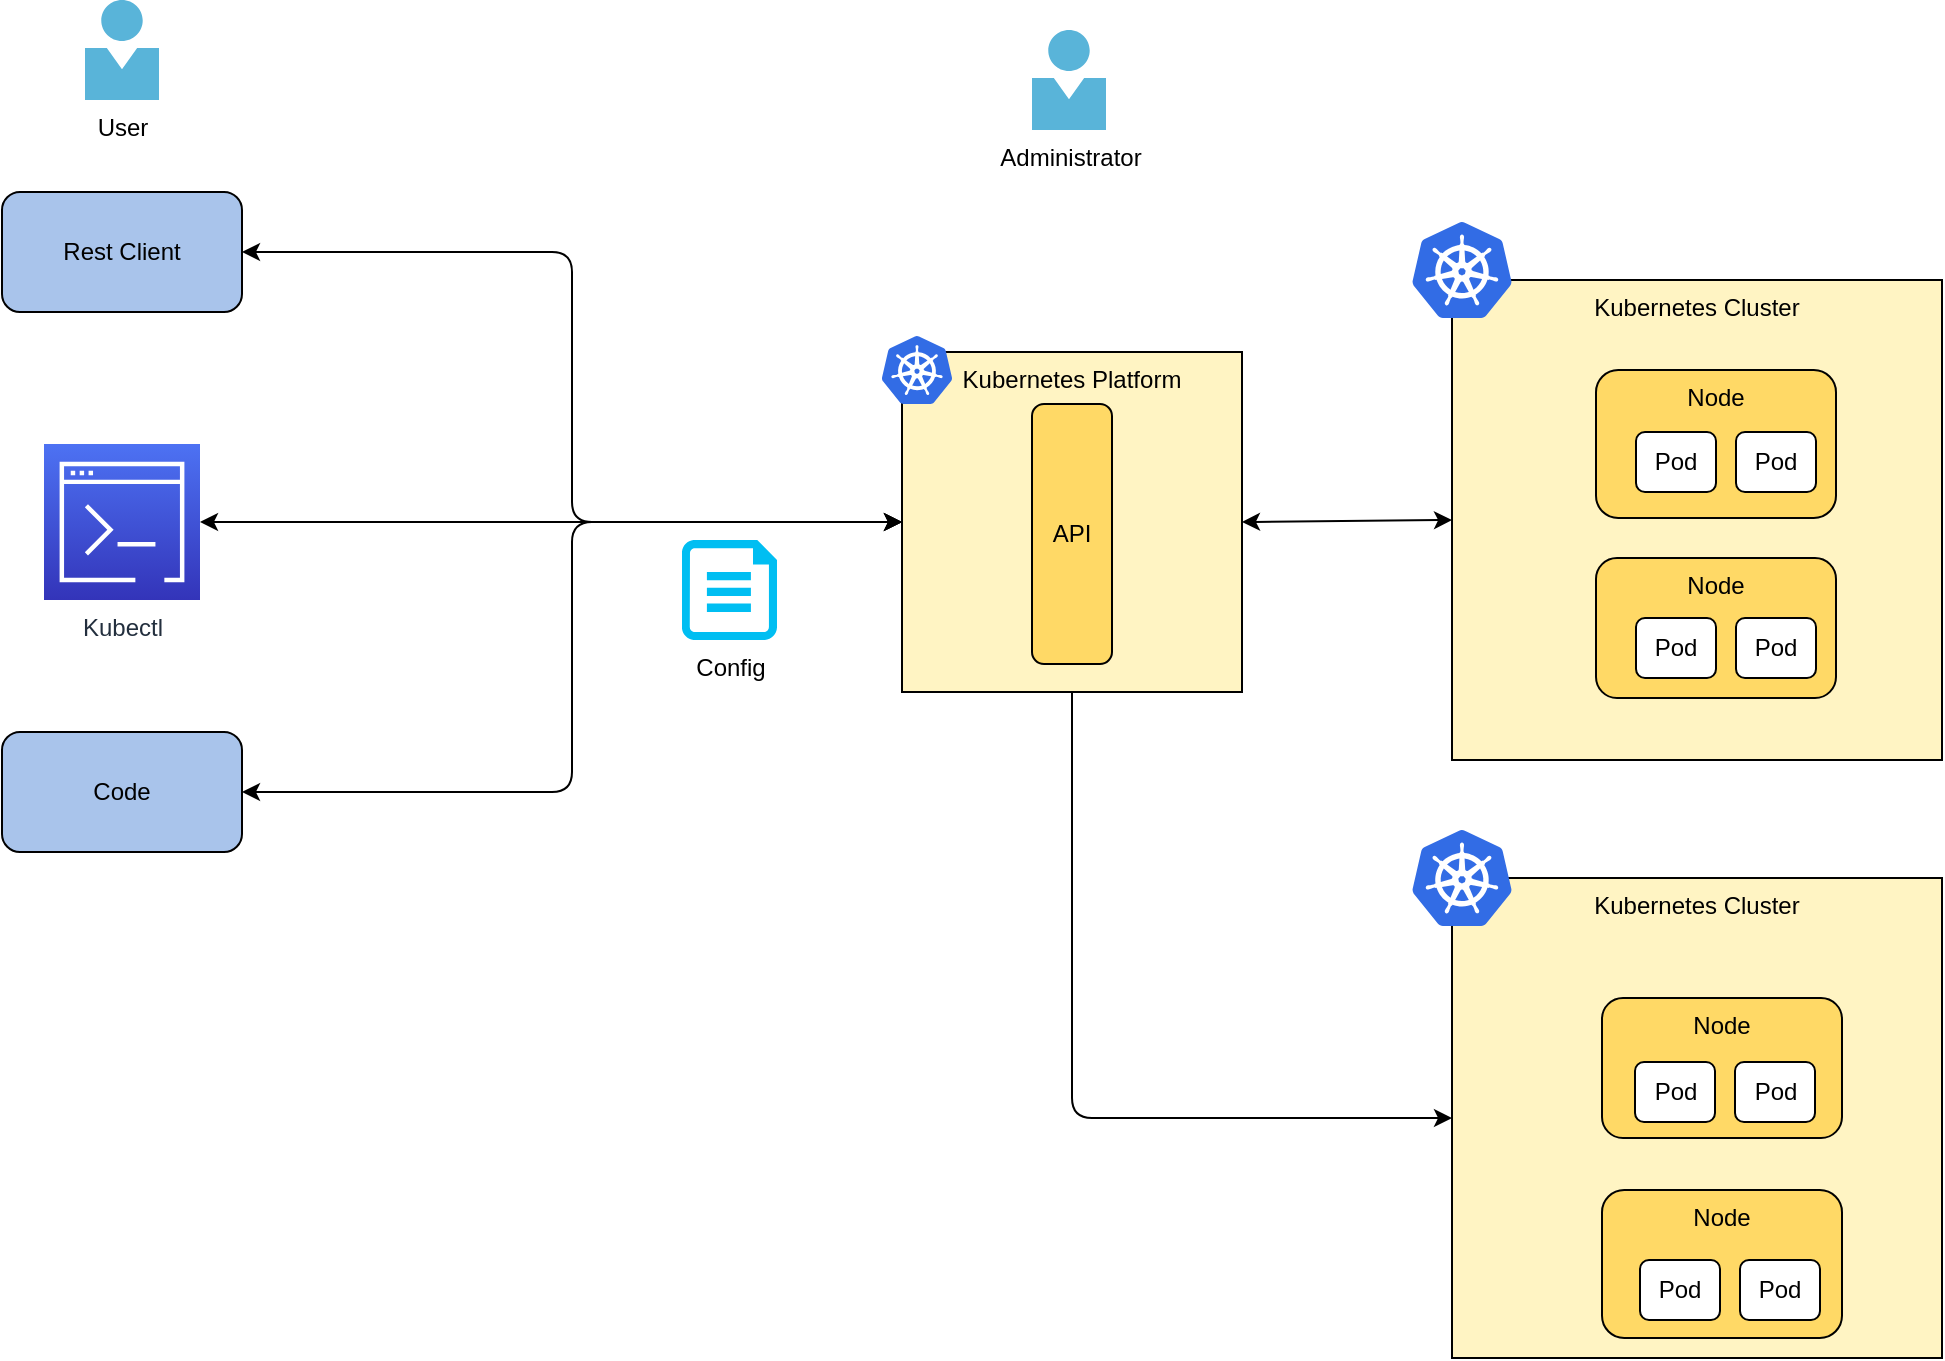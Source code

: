 <mxfile version="11.3.0" type="device" pages="2"><diagram id="BIkpXxCoqwx9szw81MXK" name="Page-1"><mxGraphModel dx="2159" dy="730" grid="1" gridSize="10" guides="1" tooltips="1" connect="1" arrows="1" fold="1" page="1" pageScale="1" pageWidth="827" pageHeight="1169" math="0" shadow="0"><root><mxCell id="0"/><mxCell id="1" parent="0"/><mxCell id="5dNM3jDwzsRydRzDL6ZG-1" value="Kubernetes Cluster" style="rounded=0;whiteSpace=wrap;html=1;verticalAlign=top;fillColor=#FFF4C3;" parent="1" vertex="1"><mxGeometry x="635" y="155" width="245" height="240" as="geometry"/></mxCell><mxCell id="5dNM3jDwzsRydRzDL6ZG-2" value="Node" style="rounded=1;whiteSpace=wrap;html=1;fillColor=#FFD966;verticalAlign=top;" parent="1" vertex="1"><mxGeometry x="707" y="200" width="120" height="74" as="geometry"/></mxCell><mxCell id="5dNM3jDwzsRydRzDL6ZG-3" value="Node" style="rounded=1;whiteSpace=wrap;html=1;fillColor=#FFD966;verticalAlign=top;" parent="1" vertex="1"><mxGeometry x="707" y="294" width="120" height="70" as="geometry"/></mxCell><mxCell id="5dNM3jDwzsRydRzDL6ZG-4" value="" style="aspect=fixed;html=1;points=[];align=center;image;fontSize=12;image=img/lib/mscae/Kubernetes.svg;" parent="1" vertex="1"><mxGeometry x="615" y="126" width="50" height="48" as="geometry"/></mxCell><mxCell id="5dNM3jDwzsRydRzDL6ZG-5" value="Kubernetes Platform" style="whiteSpace=wrap;html=1;aspect=fixed;fillColor=#FFF4C3;verticalAlign=top;" parent="1" vertex="1"><mxGeometry x="360" y="191" width="170" height="170" as="geometry"/></mxCell><mxCell id="5dNM3jDwzsRydRzDL6ZG-6" value="" style="aspect=fixed;html=1;points=[];align=center;image;fontSize=12;image=img/lib/mscae/Kubernetes.svg;" parent="1" vertex="1"><mxGeometry x="350" y="183" width="35" height="34" as="geometry"/></mxCell><mxCell id="5dNM3jDwzsRydRzDL6ZG-7" value="API" style="rounded=1;whiteSpace=wrap;html=1;fillColor=#FFD966;" parent="1" vertex="1"><mxGeometry x="425" y="217" width="40" height="130" as="geometry"/></mxCell><mxCell id="5dNM3jDwzsRydRzDL6ZG-8" value="Rest Client" style="rounded=1;whiteSpace=wrap;html=1;fillColor=#A9C4EB;" parent="1" vertex="1"><mxGeometry x="-90" y="111" width="120" height="60" as="geometry"/></mxCell><mxCell id="5dNM3jDwzsRydRzDL6ZG-9" value="Kubectl" style="outlineConnect=0;fontColor=#232F3E;gradientColor=#4D72F3;gradientDirection=north;fillColor=#3334B9;strokeColor=#ffffff;dashed=0;verticalLabelPosition=bottom;verticalAlign=top;align=center;html=1;fontSize=12;fontStyle=0;aspect=fixed;shape=mxgraph.aws4.resourceIcon;resIcon=mxgraph.aws4.command_line_interface;" parent="1" vertex="1"><mxGeometry x="-69" y="237" width="78" height="78" as="geometry"/></mxCell><mxCell id="5dNM3jDwzsRydRzDL6ZG-10" value="Code" style="rounded=1;whiteSpace=wrap;html=1;fillColor=#A9C4EB;" parent="1" vertex="1"><mxGeometry x="-90" y="381" width="120" height="60" as="geometry"/></mxCell><mxCell id="5dNM3jDwzsRydRzDL6ZG-11" value="" style="endArrow=classic;html=1;exitX=1;exitY=0.5;exitDx=0;exitDy=0;entryX=0;entryY=0.5;entryDx=0;entryDy=0;startArrow=classic;startFill=1;" parent="1" source="5dNM3jDwzsRydRzDL6ZG-5" target="5dNM3jDwzsRydRzDL6ZG-1" edge="1"><mxGeometry width="50" height="50" relative="1" as="geometry"><mxPoint x="560" y="290" as="sourcePoint"/><mxPoint x="610" y="240" as="targetPoint"/></mxGeometry></mxCell><mxCell id="5dNM3jDwzsRydRzDL6ZG-14" value="" style="edgeStyle=elbowEdgeStyle;elbow=horizontal;endArrow=classic;html=1;exitX=1;exitY=0.5;exitDx=0;exitDy=0;entryX=0;entryY=0.5;entryDx=0;entryDy=0;startArrow=classic;startFill=1;" parent="1" source="5dNM3jDwzsRydRzDL6ZG-10" target="5dNM3jDwzsRydRzDL6ZG-5" edge="1"><mxGeometry width="50" height="50" relative="1" as="geometry"><mxPoint x="210" y="330" as="sourcePoint"/><mxPoint x="260" y="280" as="targetPoint"/></mxGeometry></mxCell><mxCell id="5dNM3jDwzsRydRzDL6ZG-16" value="" style="endArrow=classic;html=1;entryX=0;entryY=0.5;entryDx=0;entryDy=0;startArrow=classic;startFill=1;" parent="1" source="5dNM3jDwzsRydRzDL6ZG-9" target="5dNM3jDwzsRydRzDL6ZG-5" edge="1"><mxGeometry width="50" height="50" relative="1" as="geometry"><mxPoint x="154.5" y="260" as="sourcePoint"/><mxPoint x="204.5" y="210" as="targetPoint"/></mxGeometry></mxCell><mxCell id="5dNM3jDwzsRydRzDL6ZG-19" value="" style="edgeStyle=elbowEdgeStyle;elbow=horizontal;endArrow=classic;html=1;exitX=1;exitY=0.5;exitDx=0;exitDy=0;startArrow=classic;startFill=1;entryX=0;entryY=0.5;entryDx=0;entryDy=0;" parent="1" source="5dNM3jDwzsRydRzDL6ZG-8" target="5dNM3jDwzsRydRzDL6ZG-5" edge="1"><mxGeometry width="50" height="50" relative="1" as="geometry"><mxPoint x="110" y="111" as="sourcePoint"/><mxPoint x="370" y="290" as="targetPoint"/></mxGeometry></mxCell><mxCell id="5dNM3jDwzsRydRzDL6ZG-20" value="Config" style="verticalLabelPosition=bottom;html=1;verticalAlign=top;align=center;strokeColor=none;fillColor=#00BEF2;shape=mxgraph.azure.cloud_services_configuration_file;pointerEvents=1;" parent="1" vertex="1"><mxGeometry x="250" y="285" width="47.5" height="50" as="geometry"/></mxCell><mxCell id="5PCXfVacN34alPiI2tIm-1" value="Kubernetes Cluster" style="rounded=0;whiteSpace=wrap;html=1;verticalAlign=top;fillColor=#FFF4C3;" parent="1" vertex="1"><mxGeometry x="635" y="454" width="245" height="240" as="geometry"/></mxCell><mxCell id="5PCXfVacN34alPiI2tIm-2" value="Node" style="rounded=1;whiteSpace=wrap;html=1;fillColor=#FFD966;verticalAlign=top;" parent="1" vertex="1"><mxGeometry x="710" y="514" width="120" height="70" as="geometry"/></mxCell><mxCell id="5PCXfVacN34alPiI2tIm-3" value="Node" style="rounded=1;whiteSpace=wrap;html=1;fillColor=#FFD966;verticalAlign=top;" parent="1" vertex="1"><mxGeometry x="710" y="610" width="120" height="74" as="geometry"/></mxCell><mxCell id="5PCXfVacN34alPiI2tIm-4" value="" style="aspect=fixed;html=1;points=[];align=center;image;fontSize=12;image=img/lib/mscae/Kubernetes.svg;" parent="1" vertex="1"><mxGeometry x="615" y="430" width="50" height="48" as="geometry"/></mxCell><mxCell id="5PCXfVacN34alPiI2tIm-5" value="" style="edgeStyle=elbowEdgeStyle;elbow=vertical;endArrow=classic;html=1;exitX=0.5;exitY=1;exitDx=0;exitDy=0;entryX=0;entryY=0.5;entryDx=0;entryDy=0;" parent="1" source="5dNM3jDwzsRydRzDL6ZG-5" target="5PCXfVacN34alPiI2tIm-1" edge="1"><mxGeometry width="50" height="50" relative="1" as="geometry"><mxPoint x="560" y="505" as="sourcePoint"/><mxPoint x="580" y="540" as="targetPoint"/><Array as="points"><mxPoint x="540" y="574"/></Array></mxGeometry></mxCell><mxCell id="5PCXfVacN34alPiI2tIm-6" value="Pod" style="rounded=1;whiteSpace=wrap;html=1;" parent="1" vertex="1"><mxGeometry x="727" y="231" width="40" height="30" as="geometry"/></mxCell><mxCell id="5PCXfVacN34alPiI2tIm-7" value="Pod" style="rounded=1;whiteSpace=wrap;html=1;" parent="1" vertex="1"><mxGeometry x="777" y="231" width="40" height="30" as="geometry"/></mxCell><mxCell id="5PCXfVacN34alPiI2tIm-8" value="Pod" style="rounded=1;whiteSpace=wrap;html=1;" parent="1" vertex="1"><mxGeometry x="727" y="324" width="40" height="30" as="geometry"/></mxCell><mxCell id="5PCXfVacN34alPiI2tIm-9" value="Pod" style="rounded=1;whiteSpace=wrap;html=1;" parent="1" vertex="1"><mxGeometry x="777" y="324" width="40" height="30" as="geometry"/></mxCell><mxCell id="5PCXfVacN34alPiI2tIm-10" value="Pod" style="rounded=1;whiteSpace=wrap;html=1;" parent="1" vertex="1"><mxGeometry x="726.5" y="546" width="40" height="30" as="geometry"/></mxCell><mxCell id="5PCXfVacN34alPiI2tIm-11" value="Pod" style="rounded=1;whiteSpace=wrap;html=1;" parent="1" vertex="1"><mxGeometry x="776.5" y="546" width="40" height="30" as="geometry"/></mxCell><mxCell id="5PCXfVacN34alPiI2tIm-12" value="Pod" style="rounded=1;whiteSpace=wrap;html=1;" parent="1" vertex="1"><mxGeometry x="729" y="645" width="40" height="30" as="geometry"/></mxCell><mxCell id="5PCXfVacN34alPiI2tIm-13" value="Pod" style="rounded=1;whiteSpace=wrap;html=1;" parent="1" vertex="1"><mxGeometry x="779" y="645" width="40" height="30" as="geometry"/></mxCell><mxCell id="h5JlJ7dYUg_x0CrLmcps-1" value="User" style="aspect=fixed;html=1;points=[];align=center;image;fontSize=12;image=img/lib/mscae/Person.svg;" vertex="1" parent="1"><mxGeometry x="-48.5" y="15" width="37" height="50" as="geometry"/></mxCell><mxCell id="h5JlJ7dYUg_x0CrLmcps-2" value="Administrator" style="aspect=fixed;html=1;points=[];align=center;image;fontSize=12;image=img/lib/mscae/Person.svg;" vertex="1" parent="1"><mxGeometry x="425" y="30" width="37" height="50" as="geometry"/></mxCell></root></mxGraphModel></diagram><diagram id="zgPpZ7lZchNi2IOOoJFG" name="Page-2"><mxGraphModel dx="1332" dy="730" grid="1" gridSize="10" guides="1" tooltips="1" connect="1" arrows="1" fold="1" page="1" pageScale="1" pageWidth="827" pageHeight="1169" math="0" shadow="0"><root><mxCell id="NdGIMJHP6_NrhSYzFKp1-0"/><mxCell id="NdGIMJHP6_NrhSYzFKp1-1" parent="NdGIMJHP6_NrhSYzFKp1-0"/><mxCell id="NdGIMJHP6_NrhSYzFKp1-6" value="Linux box" style="rounded=1;whiteSpace=wrap;html=1;verticalAlign=top;fillColor=#FFE599;" parent="NdGIMJHP6_NrhSYzFKp1-1" vertex="1"><mxGeometry x="345" y="220" width="240" height="250" as="geometry"/></mxCell><mxCell id="NdGIMJHP6_NrhSYzFKp1-2" value="Container Runtime" style="shape=offPageConnector;whiteSpace=wrap;html=1;verticalAlign=top;fillColor=#FFF4C3;" parent="NdGIMJHP6_NrhSYzFKp1-1" vertex="1"><mxGeometry x="370" y="270" width="190" height="190" as="geometry"/></mxCell><mxCell id="NdGIMJHP6_NrhSYzFKp1-3" value="Container Registry" style="image;html=1;labelBackgroundColor=#ffffff;image=img/lib/clip_art/computers/Database_128x128.png;verticalAlign=top;" parent="NdGIMJHP6_NrhSYzFKp1-1" vertex="1"><mxGeometry x="120" y="80" width="80" height="80" as="geometry"/></mxCell><mxCell id="NdGIMJHP6_NrhSYzFKp1-4" value="Application Image" style="rounded=1;whiteSpace=wrap;html=1;fillColor=#FFD966;" parent="NdGIMJHP6_NrhSYzFKp1-1" vertex="1"><mxGeometry x="405" y="310" width="120" height="60" as="geometry"/></mxCell><mxCell id="NdGIMJHP6_NrhSYzFKp1-5" value="" style="edgeStyle=elbowEdgeStyle;elbow=horizontal;endArrow=classic;html=1;exitX=0.5;exitY=1;exitDx=0;exitDy=0;entryX=0;entryY=0.25;entryDx=0;entryDy=0;" parent="NdGIMJHP6_NrhSYzFKp1-1" source="NdGIMJHP6_NrhSYzFKp1-3" target="NdGIMJHP6_NrhSYzFKp1-2" edge="1"><mxGeometry width="50" height="50" relative="1" as="geometry"><mxPoint x="130" y="530" as="sourcePoint"/><mxPoint x="180" y="480" as="targetPoint"/><Array as="points"><mxPoint x="174" y="250"/></Array></mxGeometry></mxCell></root></mxGraphModel></diagram></mxfile>